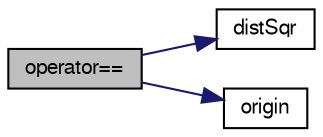 digraph "operator=="
{
  bgcolor="transparent";
  edge [fontname="FreeSans",fontsize="10",labelfontname="FreeSans",labelfontsize="10"];
  node [fontname="FreeSans",fontsize="10",shape=record];
  rankdir="LR";
  Node522 [label="operator==",height=0.2,width=0.4,color="black", fillcolor="grey75", style="filled", fontcolor="black"];
  Node522 -> Node523 [color="midnightblue",fontsize="10",style="solid",fontname="FreeSans"];
  Node523 [label="distSqr",height=0.2,width=0.4,color="black",URL="$a24850.html#a39ae6410ed72159d687474cf6b1c4df0"];
  Node522 -> Node524 [color="midnightblue",fontsize="10",style="solid",fontname="FreeSans"];
  Node524 [label="origin",height=0.2,width=0.4,color="black",URL="$a24850.html#ace9e7995e84e1df883113af86a8a524f"];
}
